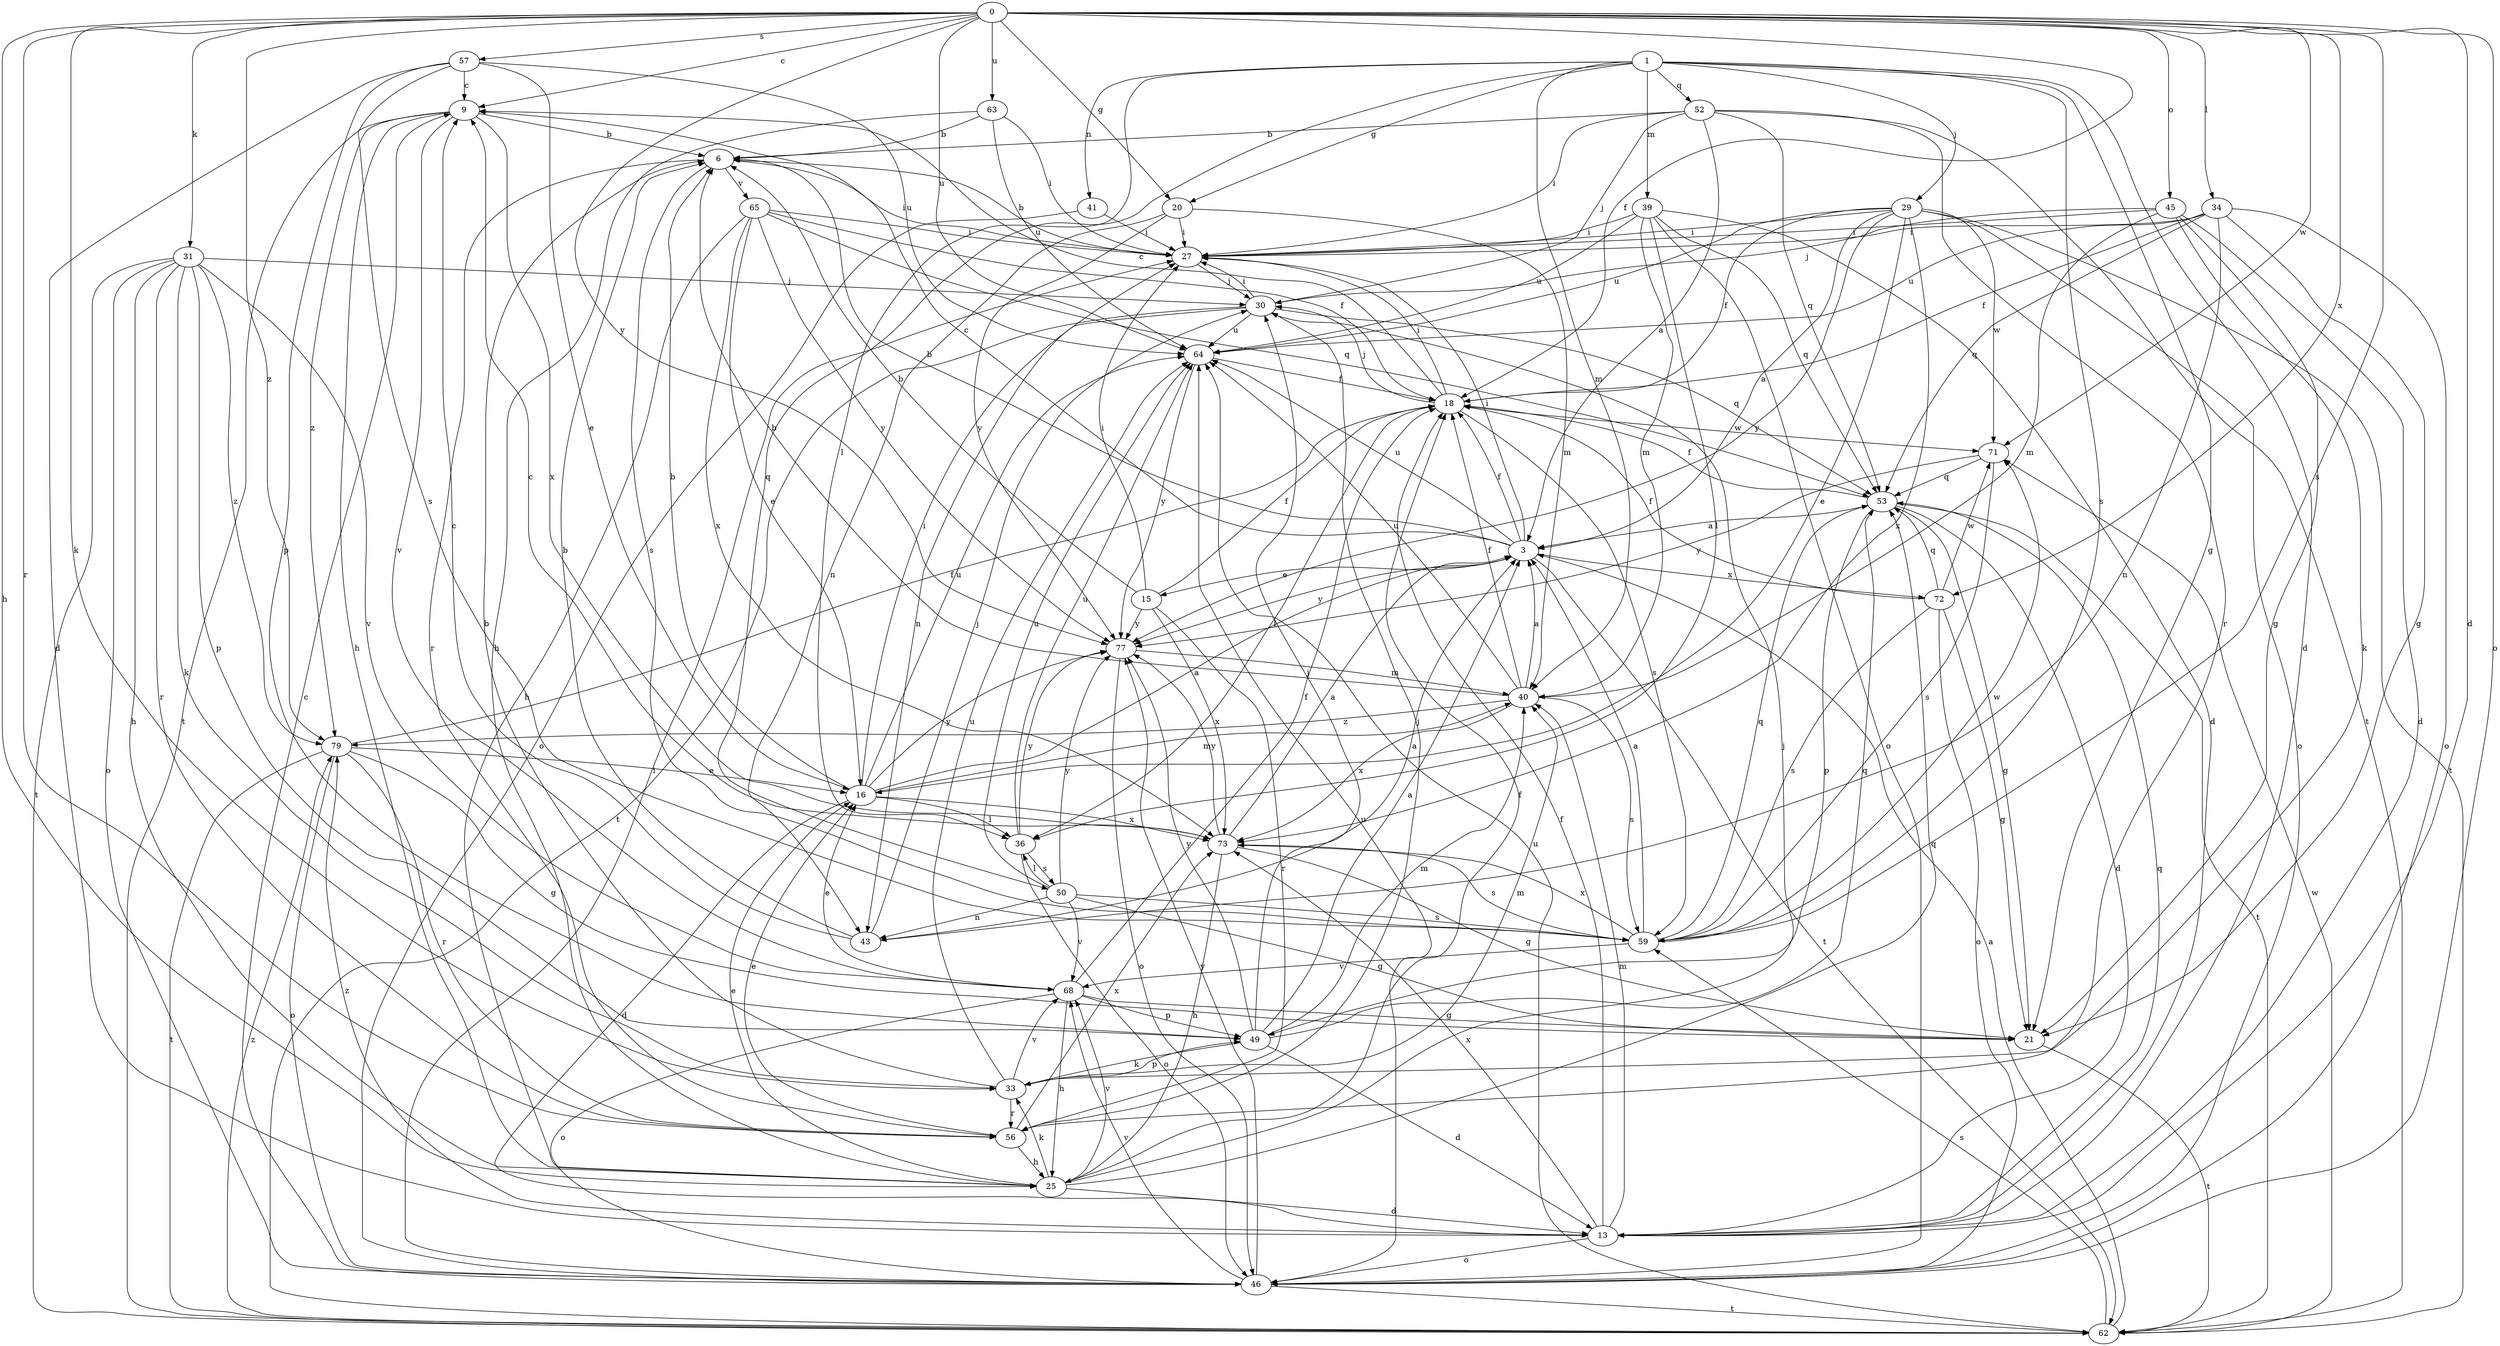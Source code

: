 strict digraph  {
0;
1;
3;
6;
9;
13;
15;
16;
18;
20;
21;
25;
27;
29;
30;
31;
33;
34;
36;
39;
40;
41;
43;
45;
46;
49;
50;
52;
53;
56;
57;
59;
62;
63;
64;
65;
68;
71;
72;
73;
77;
79;
0 -> 9  [label=c];
0 -> 13  [label=d];
0 -> 18  [label=f];
0 -> 20  [label=g];
0 -> 25  [label=h];
0 -> 31  [label=k];
0 -> 33  [label=k];
0 -> 34  [label=l];
0 -> 45  [label=o];
0 -> 46  [label=o];
0 -> 56  [label=r];
0 -> 57  [label=s];
0 -> 59  [label=s];
0 -> 63  [label=u];
0 -> 64  [label=u];
0 -> 71  [label=w];
0 -> 72  [label=x];
0 -> 77  [label=y];
0 -> 79  [label=z];
1 -> 13  [label=d];
1 -> 20  [label=g];
1 -> 21  [label=g];
1 -> 29  [label=j];
1 -> 36  [label=l];
1 -> 39  [label=m];
1 -> 40  [label=m];
1 -> 41  [label=n];
1 -> 50  [label=q];
1 -> 52  [label=q];
1 -> 59  [label=s];
3 -> 6  [label=b];
3 -> 9  [label=c];
3 -> 15  [label=e];
3 -> 18  [label=f];
3 -> 27  [label=i];
3 -> 62  [label=t];
3 -> 64  [label=u];
3 -> 72  [label=x];
3 -> 77  [label=y];
6 -> 27  [label=i];
6 -> 56  [label=r];
6 -> 59  [label=s];
6 -> 65  [label=v];
9 -> 6  [label=b];
9 -> 25  [label=h];
9 -> 62  [label=t];
9 -> 68  [label=v];
9 -> 73  [label=x];
9 -> 79  [label=z];
13 -> 18  [label=f];
13 -> 40  [label=m];
13 -> 46  [label=o];
13 -> 53  [label=q];
13 -> 73  [label=x];
13 -> 79  [label=z];
15 -> 6  [label=b];
15 -> 18  [label=f];
15 -> 27  [label=i];
15 -> 56  [label=r];
15 -> 73  [label=x];
15 -> 77  [label=y];
16 -> 3  [label=a];
16 -> 6  [label=b];
16 -> 13  [label=d];
16 -> 27  [label=i];
16 -> 36  [label=l];
16 -> 40  [label=m];
16 -> 64  [label=u];
16 -> 73  [label=x];
16 -> 77  [label=y];
18 -> 9  [label=c];
18 -> 27  [label=i];
18 -> 30  [label=j];
18 -> 36  [label=l];
18 -> 59  [label=s];
18 -> 71  [label=w];
20 -> 27  [label=i];
20 -> 40  [label=m];
20 -> 43  [label=n];
20 -> 77  [label=y];
21 -> 62  [label=t];
25 -> 13  [label=d];
25 -> 16  [label=e];
25 -> 18  [label=f];
25 -> 30  [label=j];
25 -> 33  [label=k];
25 -> 53  [label=q];
25 -> 68  [label=v];
27 -> 6  [label=b];
27 -> 30  [label=j];
29 -> 3  [label=a];
29 -> 16  [label=e];
29 -> 18  [label=f];
29 -> 27  [label=i];
29 -> 46  [label=o];
29 -> 62  [label=t];
29 -> 64  [label=u];
29 -> 71  [label=w];
29 -> 73  [label=x];
29 -> 77  [label=y];
30 -> 27  [label=i];
30 -> 43  [label=n];
30 -> 53  [label=q];
30 -> 62  [label=t];
30 -> 64  [label=u];
31 -> 25  [label=h];
31 -> 30  [label=j];
31 -> 33  [label=k];
31 -> 46  [label=o];
31 -> 49  [label=p];
31 -> 56  [label=r];
31 -> 62  [label=t];
31 -> 68  [label=v];
31 -> 79  [label=z];
33 -> 6  [label=b];
33 -> 40  [label=m];
33 -> 49  [label=p];
33 -> 56  [label=r];
33 -> 64  [label=u];
33 -> 68  [label=v];
34 -> 18  [label=f];
34 -> 21  [label=g];
34 -> 27  [label=i];
34 -> 43  [label=n];
34 -> 46  [label=o];
34 -> 53  [label=q];
34 -> 64  [label=u];
36 -> 46  [label=o];
36 -> 64  [label=u];
36 -> 77  [label=y];
36 -> 50  [label=s];
39 -> 13  [label=d];
39 -> 27  [label=i];
39 -> 36  [label=l];
39 -> 40  [label=m];
39 -> 46  [label=o];
39 -> 53  [label=q];
39 -> 64  [label=u];
40 -> 3  [label=a];
40 -> 6  [label=b];
40 -> 18  [label=f];
40 -> 59  [label=s];
40 -> 64  [label=u];
40 -> 73  [label=x];
40 -> 79  [label=z];
41 -> 27  [label=i];
41 -> 46  [label=o];
43 -> 3  [label=a];
43 -> 6  [label=b];
43 -> 9  [label=c];
43 -> 30  [label=j];
45 -> 13  [label=d];
45 -> 21  [label=g];
45 -> 27  [label=i];
45 -> 30  [label=j];
45 -> 33  [label=k];
45 -> 40  [label=m];
46 -> 9  [label=c];
46 -> 27  [label=i];
46 -> 62  [label=t];
46 -> 64  [label=u];
46 -> 68  [label=v];
46 -> 77  [label=y];
49 -> 3  [label=a];
49 -> 13  [label=d];
49 -> 30  [label=j];
49 -> 33  [label=k];
49 -> 40  [label=m];
49 -> 53  [label=q];
49 -> 77  [label=y];
50 -> 21  [label=g];
50 -> 36  [label=l];
50 -> 43  [label=n];
50 -> 59  [label=s];
50 -> 64  [label=u];
50 -> 68  [label=v];
50 -> 77  [label=y];
52 -> 3  [label=a];
52 -> 6  [label=b];
52 -> 27  [label=i];
52 -> 30  [label=j];
52 -> 53  [label=q];
52 -> 56  [label=r];
52 -> 62  [label=t];
53 -> 3  [label=a];
53 -> 13  [label=d];
53 -> 18  [label=f];
53 -> 21  [label=g];
53 -> 49  [label=p];
53 -> 62  [label=t];
56 -> 16  [label=e];
56 -> 25  [label=h];
56 -> 30  [label=j];
56 -> 73  [label=x];
57 -> 9  [label=c];
57 -> 13  [label=d];
57 -> 16  [label=e];
57 -> 49  [label=p];
57 -> 59  [label=s];
57 -> 64  [label=u];
59 -> 3  [label=a];
59 -> 53  [label=q];
59 -> 68  [label=v];
59 -> 71  [label=w];
59 -> 73  [label=x];
62 -> 3  [label=a];
62 -> 59  [label=s];
62 -> 64  [label=u];
62 -> 71  [label=w];
62 -> 79  [label=z];
63 -> 6  [label=b];
63 -> 25  [label=h];
63 -> 27  [label=i];
63 -> 64  [label=u];
64 -> 18  [label=f];
64 -> 77  [label=y];
65 -> 16  [label=e];
65 -> 18  [label=f];
65 -> 25  [label=h];
65 -> 27  [label=i];
65 -> 53  [label=q];
65 -> 73  [label=x];
65 -> 77  [label=y];
68 -> 16  [label=e];
68 -> 18  [label=f];
68 -> 21  [label=g];
68 -> 25  [label=h];
68 -> 46  [label=o];
68 -> 49  [label=p];
71 -> 53  [label=q];
71 -> 59  [label=s];
71 -> 77  [label=y];
72 -> 18  [label=f];
72 -> 21  [label=g];
72 -> 46  [label=o];
72 -> 53  [label=q];
72 -> 59  [label=s];
72 -> 71  [label=w];
73 -> 3  [label=a];
73 -> 9  [label=c];
73 -> 21  [label=g];
73 -> 25  [label=h];
73 -> 59  [label=s];
73 -> 77  [label=y];
77 -> 40  [label=m];
77 -> 46  [label=o];
79 -> 16  [label=e];
79 -> 18  [label=f];
79 -> 21  [label=g];
79 -> 46  [label=o];
79 -> 56  [label=r];
79 -> 62  [label=t];
}
